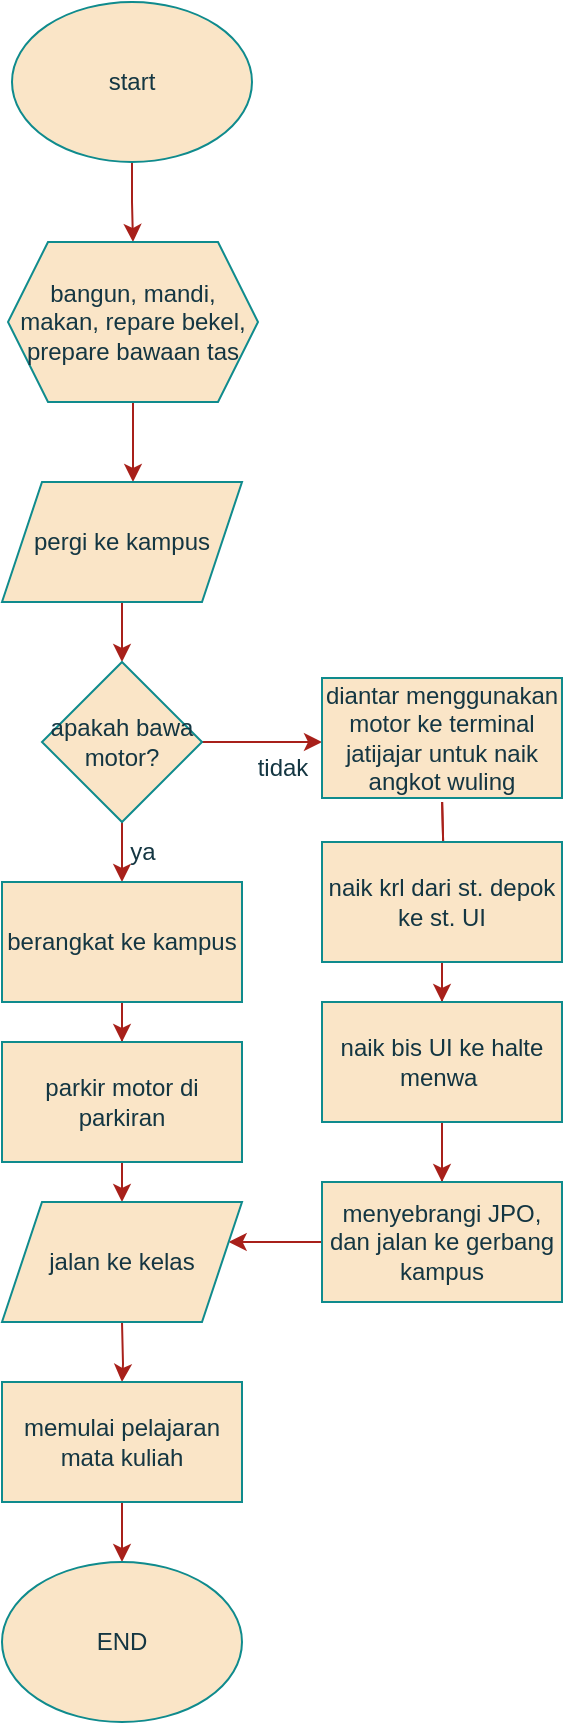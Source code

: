 <mxfile version="24.7.8">
  <diagram id="UcOEGq79CvPmtpLL3QYX" name="Page-2">
    <mxGraphModel dx="1480" dy="866" grid="1" gridSize="10" guides="1" tooltips="1" connect="1" arrows="1" fold="1" page="1" pageScale="1" pageWidth="850" pageHeight="1100" math="0" shadow="0">
      <root>
        <mxCell id="0" />
        <mxCell id="1" parent="0" />
        <mxCell id="u5wRf859np7TegZxYlha-6" style="edgeStyle=orthogonalEdgeStyle;rounded=0;orthogonalLoop=1;jettySize=auto;html=1;entryX=0.5;entryY=0;entryDx=0;entryDy=0;labelBackgroundColor=none;strokeColor=#A8201A;fontColor=default;" edge="1" parent="1" source="u5wRf859np7TegZxYlha-1" target="u5wRf859np7TegZxYlha-4">
          <mxGeometry relative="1" as="geometry" />
        </mxCell>
        <mxCell id="u5wRf859np7TegZxYlha-1" value="start" style="ellipse;whiteSpace=wrap;html=1;labelBackgroundColor=none;fillColor=#FAE5C7;strokeColor=#0F8B8D;fontColor=#143642;" vertex="1" parent="1">
          <mxGeometry x="365" y="20" width="120" height="80" as="geometry" />
        </mxCell>
        <mxCell id="u5wRf859np7TegZxYlha-8" style="edgeStyle=orthogonalEdgeStyle;rounded=0;orthogonalLoop=1;jettySize=auto;html=1;entryX=0.5;entryY=0;entryDx=0;entryDy=0;labelBackgroundColor=none;strokeColor=#A8201A;fontColor=default;" edge="1" parent="1" source="u5wRf859np7TegZxYlha-4">
          <mxGeometry relative="1" as="geometry">
            <mxPoint x="425.5" y="260" as="targetPoint" />
          </mxGeometry>
        </mxCell>
        <mxCell id="u5wRf859np7TegZxYlha-4" value="bangun, mandi, makan, repare bekel, prepare bawaan tas" style="shape=hexagon;perimeter=hexagonPerimeter2;whiteSpace=wrap;html=1;fixedSize=1;labelBackgroundColor=none;fillColor=#FAE5C7;strokeColor=#0F8B8D;fontColor=#143642;" vertex="1" parent="1">
          <mxGeometry x="363" y="140" width="125" height="80" as="geometry" />
        </mxCell>
        <mxCell id="u5wRf859np7TegZxYlha-10" style="edgeStyle=orthogonalEdgeStyle;rounded=0;orthogonalLoop=1;jettySize=auto;html=1;labelBackgroundColor=none;strokeColor=#A8201A;fontColor=default;" edge="1" parent="1" source="u5wRf859np7TegZxYlha-9" target="u5wRf859np7TegZxYlha-11">
          <mxGeometry relative="1" as="geometry">
            <mxPoint x="420" y="370" as="targetPoint" />
          </mxGeometry>
        </mxCell>
        <mxCell id="u5wRf859np7TegZxYlha-9" value="pergi ke kampus" style="shape=parallelogram;perimeter=parallelogramPerimeter;whiteSpace=wrap;html=1;fixedSize=1;labelBackgroundColor=none;fillColor=#FAE5C7;strokeColor=#0F8B8D;fontColor=#143642;" vertex="1" parent="1">
          <mxGeometry x="360" y="260" width="120" height="60" as="geometry" />
        </mxCell>
        <mxCell id="u5wRf859np7TegZxYlha-14" value="" style="edgeStyle=orthogonalEdgeStyle;rounded=0;orthogonalLoop=1;jettySize=auto;html=1;labelBackgroundColor=none;strokeColor=#A8201A;fontColor=default;" edge="1" parent="1" source="u5wRf859np7TegZxYlha-11">
          <mxGeometry relative="1" as="geometry">
            <mxPoint x="520" y="390" as="targetPoint" />
          </mxGeometry>
        </mxCell>
        <mxCell id="u5wRf859np7TegZxYlha-17" value="" style="edgeStyle=orthogonalEdgeStyle;rounded=0;orthogonalLoop=1;jettySize=auto;html=1;labelBackgroundColor=none;strokeColor=#A8201A;fontColor=default;" edge="1" parent="1" source="u5wRf859np7TegZxYlha-11" target="u5wRf859np7TegZxYlha-16">
          <mxGeometry relative="1" as="geometry" />
        </mxCell>
        <mxCell id="u5wRf859np7TegZxYlha-11" value="apakah bawa motor?" style="rhombus;whiteSpace=wrap;html=1;labelBackgroundColor=none;fillColor=#FAE5C7;strokeColor=#0F8B8D;fontColor=#143642;" vertex="1" parent="1">
          <mxGeometry x="380" y="350" width="80" height="80" as="geometry" />
        </mxCell>
        <mxCell id="u5wRf859np7TegZxYlha-26" style="edgeStyle=orthogonalEdgeStyle;rounded=0;orthogonalLoop=1;jettySize=auto;html=1;labelBackgroundColor=none;strokeColor=#A8201A;fontColor=default;" edge="1" parent="1" source="u5wRf859np7TegZxYlha-29" target="u5wRf859np7TegZxYlha-25">
          <mxGeometry relative="1" as="geometry">
            <mxPoint x="540" y="640" as="targetPoint" />
            <Array as="points">
              <mxPoint x="580" y="640" />
            </Array>
          </mxGeometry>
        </mxCell>
        <mxCell id="u5wRf859np7TegZxYlha-30" value="" style="edgeStyle=orthogonalEdgeStyle;rounded=0;orthogonalLoop=1;jettySize=auto;html=1;labelBackgroundColor=none;strokeColor=#A8201A;fontColor=default;" edge="1" parent="1" target="u5wRf859np7TegZxYlha-29">
          <mxGeometry relative="1" as="geometry">
            <mxPoint x="580.067" y="420" as="sourcePoint" />
          </mxGeometry>
        </mxCell>
        <mxCell id="u5wRf859np7TegZxYlha-15" value="tidak" style="text;html=1;align=center;verticalAlign=middle;resizable=0;points=[];autosize=1;strokeColor=none;fillColor=none;labelBackgroundColor=none;fontColor=#143642;" vertex="1" parent="1">
          <mxGeometry x="475" y="388" width="50" height="30" as="geometry" />
        </mxCell>
        <mxCell id="u5wRf859np7TegZxYlha-20" value="" style="edgeStyle=orthogonalEdgeStyle;rounded=0;orthogonalLoop=1;jettySize=auto;html=1;labelBackgroundColor=none;strokeColor=#A8201A;fontColor=default;" edge="1" parent="1" source="u5wRf859np7TegZxYlha-16" target="u5wRf859np7TegZxYlha-19">
          <mxGeometry relative="1" as="geometry" />
        </mxCell>
        <mxCell id="u5wRf859np7TegZxYlha-16" value="berangkat ke kampus" style="whiteSpace=wrap;html=1;labelBackgroundColor=none;fillColor=#FAE5C7;strokeColor=#0F8B8D;fontColor=#143642;" vertex="1" parent="1">
          <mxGeometry x="360" y="460" width="120" height="60" as="geometry" />
        </mxCell>
        <mxCell id="u5wRf859np7TegZxYlha-18" value="ya" style="text;html=1;align=center;verticalAlign=middle;resizable=0;points=[];autosize=1;strokeColor=none;fillColor=none;labelBackgroundColor=none;fontColor=#143642;" vertex="1" parent="1">
          <mxGeometry x="410" y="430" width="40" height="30" as="geometry" />
        </mxCell>
        <mxCell id="u5wRf859np7TegZxYlha-21" style="edgeStyle=orthogonalEdgeStyle;rounded=0;orthogonalLoop=1;jettySize=auto;html=1;labelBackgroundColor=none;strokeColor=#A8201A;fontColor=default;" edge="1" parent="1" source="u5wRf859np7TegZxYlha-19">
          <mxGeometry relative="1" as="geometry">
            <mxPoint x="420" y="620" as="targetPoint" />
          </mxGeometry>
        </mxCell>
        <mxCell id="u5wRf859np7TegZxYlha-19" value="parkir motor di parkiran" style="whiteSpace=wrap;html=1;labelBackgroundColor=none;fillColor=#FAE5C7;strokeColor=#0F8B8D;fontColor=#143642;" vertex="1" parent="1">
          <mxGeometry x="360" y="540" width="120" height="60" as="geometry" />
        </mxCell>
        <mxCell id="u5wRf859np7TegZxYlha-24" value="" style="edgeStyle=orthogonalEdgeStyle;rounded=0;orthogonalLoop=1;jettySize=auto;html=1;labelBackgroundColor=none;strokeColor=#A8201A;fontColor=default;" edge="1" parent="1" target="u5wRf859np7TegZxYlha-23">
          <mxGeometry relative="1" as="geometry">
            <mxPoint x="420" y="680" as="sourcePoint" />
          </mxGeometry>
        </mxCell>
        <mxCell id="u5wRf859np7TegZxYlha-28" value="" style="edgeStyle=orthogonalEdgeStyle;rounded=0;orthogonalLoop=1;jettySize=auto;html=1;labelBackgroundColor=none;strokeColor=#A8201A;fontColor=default;" edge="1" parent="1" source="u5wRf859np7TegZxYlha-23" target="u5wRf859np7TegZxYlha-27">
          <mxGeometry relative="1" as="geometry" />
        </mxCell>
        <mxCell id="u5wRf859np7TegZxYlha-23" value="memulai pelajaran mata kuliah" style="rounded=0;whiteSpace=wrap;html=1;labelBackgroundColor=none;fillColor=#FAE5C7;strokeColor=#0F8B8D;fontColor=#143642;" vertex="1" parent="1">
          <mxGeometry x="360" y="710" width="120" height="60" as="geometry" />
        </mxCell>
        <mxCell id="u5wRf859np7TegZxYlha-25" value="jalan ke kelas" style="shape=parallelogram;perimeter=parallelogramPerimeter;whiteSpace=wrap;html=1;fixedSize=1;labelBackgroundColor=none;fillColor=#FAE5C7;strokeColor=#0F8B8D;fontColor=#143642;" vertex="1" parent="1">
          <mxGeometry x="360" y="620" width="120" height="60" as="geometry" />
        </mxCell>
        <mxCell id="u5wRf859np7TegZxYlha-27" value="END" style="ellipse;whiteSpace=wrap;html=1;labelBackgroundColor=none;fillColor=#FAE5C7;strokeColor=#0F8B8D;fontColor=#143642;" vertex="1" parent="1">
          <mxGeometry x="360" y="800" width="120" height="80" as="geometry" />
        </mxCell>
        <mxCell id="u5wRf859np7TegZxYlha-31" value="" style="edgeStyle=orthogonalEdgeStyle;rounded=0;orthogonalLoop=1;jettySize=auto;html=1;labelBackgroundColor=none;strokeColor=#A8201A;fontColor=default;" edge="1" parent="1" target="u5wRf859np7TegZxYlha-29">
          <mxGeometry relative="1" as="geometry">
            <mxPoint x="473" y="640" as="targetPoint" />
            <mxPoint x="580.067" y="420" as="sourcePoint" />
            <Array as="points" />
          </mxGeometry>
        </mxCell>
        <mxCell id="u5wRf859np7TegZxYlha-33" value="" style="edgeStyle=orthogonalEdgeStyle;rounded=0;orthogonalLoop=1;jettySize=auto;html=1;labelBackgroundColor=none;strokeColor=#A8201A;fontColor=default;" edge="1" parent="1" source="u5wRf859np7TegZxYlha-29" target="u5wRf859np7TegZxYlha-32">
          <mxGeometry relative="1" as="geometry" />
        </mxCell>
        <mxCell id="u5wRf859np7TegZxYlha-29" value="naik krl dari st. depok ke st. UI" style="whiteSpace=wrap;html=1;labelBackgroundColor=none;fillColor=#FAE5C7;strokeColor=#0F8B8D;fontColor=#143642;" vertex="1" parent="1">
          <mxGeometry x="520" y="440" width="120" height="60" as="geometry" />
        </mxCell>
        <mxCell id="u5wRf859np7TegZxYlha-35" value="" style="edgeStyle=orthogonalEdgeStyle;rounded=0;orthogonalLoop=1;jettySize=auto;html=1;labelBackgroundColor=none;strokeColor=#A8201A;fontColor=default;" edge="1" parent="1" source="u5wRf859np7TegZxYlha-32" target="u5wRf859np7TegZxYlha-34">
          <mxGeometry relative="1" as="geometry" />
        </mxCell>
        <mxCell id="u5wRf859np7TegZxYlha-32" value="naik bis UI ke halte menwa&amp;nbsp;" style="whiteSpace=wrap;html=1;labelBackgroundColor=none;fillColor=#FAE5C7;strokeColor=#0F8B8D;fontColor=#143642;" vertex="1" parent="1">
          <mxGeometry x="520" y="520" width="120" height="60" as="geometry" />
        </mxCell>
        <mxCell id="u5wRf859np7TegZxYlha-34" value="menyebrangi JPO, dan jalan ke gerbang kampus" style="whiteSpace=wrap;html=1;labelBackgroundColor=none;fillColor=#FAE5C7;strokeColor=#0F8B8D;fontColor=#143642;" vertex="1" parent="1">
          <mxGeometry x="520" y="610" width="120" height="60" as="geometry" />
        </mxCell>
        <mxCell id="u5wRf859np7TegZxYlha-36" value="diantar menggunakan motor ke terminal jatijajar untuk naik angkot wuling" style="rounded=0;whiteSpace=wrap;html=1;labelBackgroundColor=none;fillColor=#FAE5C7;strokeColor=#0F8B8D;fontColor=#143642;" vertex="1" parent="1">
          <mxGeometry x="520" y="358" width="120" height="60" as="geometry" />
        </mxCell>
      </root>
    </mxGraphModel>
  </diagram>
</mxfile>
